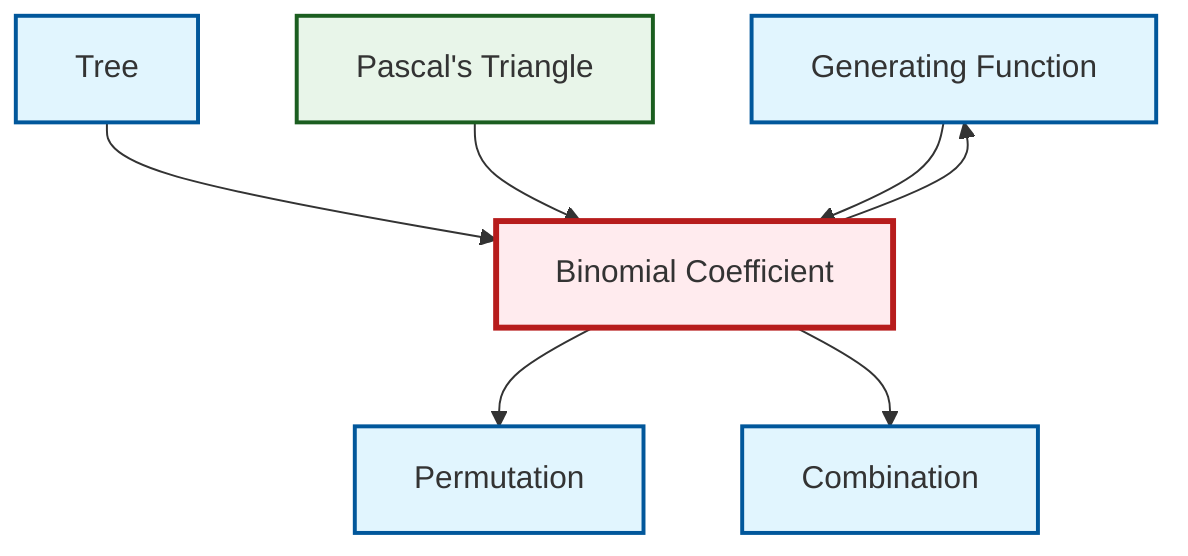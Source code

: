 graph TD
    classDef definition fill:#e1f5fe,stroke:#01579b,stroke-width:2px
    classDef theorem fill:#f3e5f5,stroke:#4a148c,stroke-width:2px
    classDef axiom fill:#fff3e0,stroke:#e65100,stroke-width:2px
    classDef example fill:#e8f5e9,stroke:#1b5e20,stroke-width:2px
    classDef current fill:#ffebee,stroke:#b71c1c,stroke-width:3px
    def-permutation["Permutation"]:::definition
    def-generating-function["Generating Function"]:::definition
    ex-pascals-triangle["Pascal's Triangle"]:::example
    def-combination["Combination"]:::definition
    def-binomial-coefficient["Binomial Coefficient"]:::definition
    def-tree["Tree"]:::definition
    def-binomial-coefficient --> def-permutation
    def-binomial-coefficient --> def-combination
    def-tree --> def-binomial-coefficient
    ex-pascals-triangle --> def-binomial-coefficient
    def-binomial-coefficient --> def-generating-function
    def-generating-function --> def-binomial-coefficient
    class def-binomial-coefficient current
